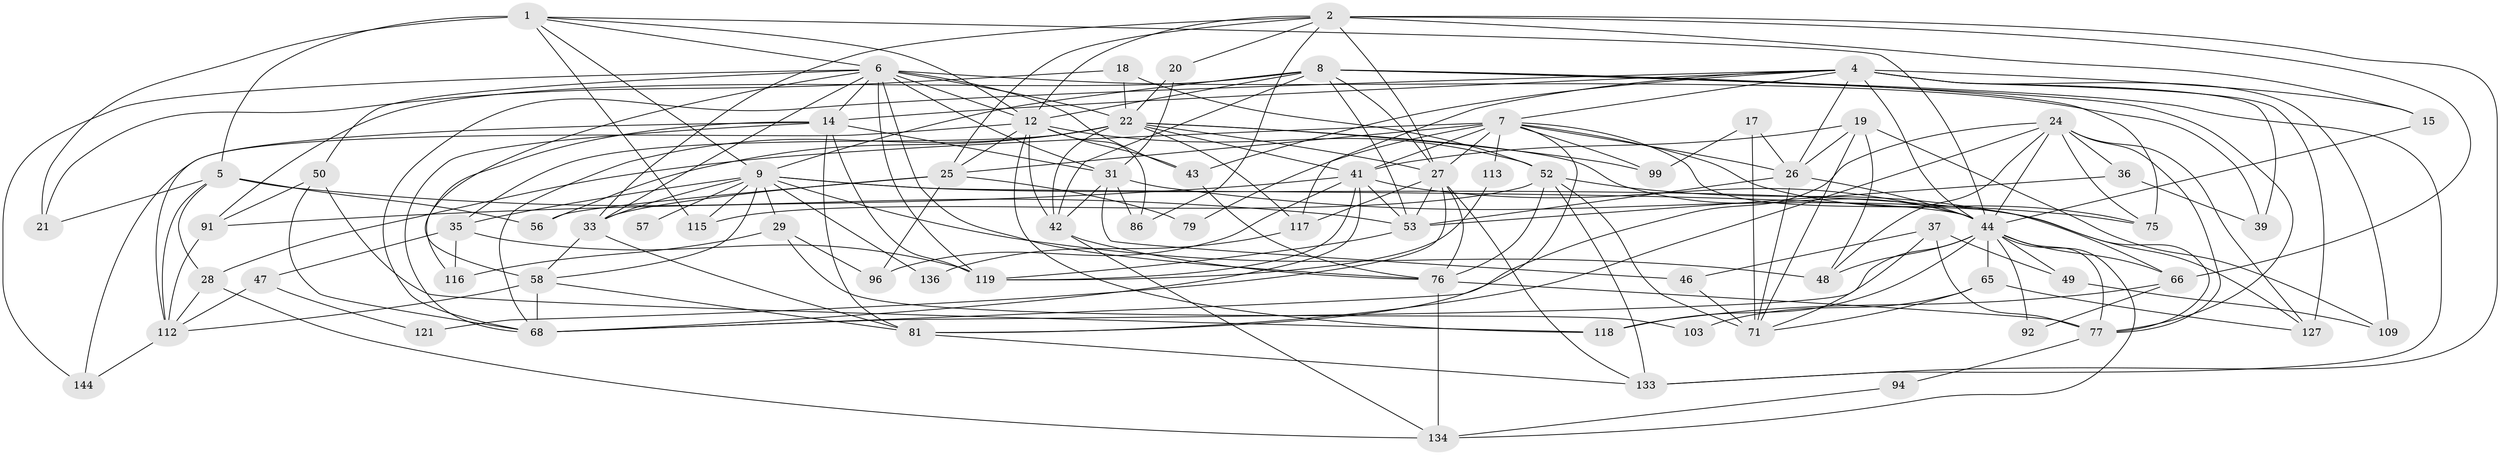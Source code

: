 // original degree distribution, {5: 0.19863013698630136, 2: 0.15753424657534246, 4: 0.273972602739726, 7: 0.0410958904109589, 3: 0.2328767123287671, 6: 0.0821917808219178, 9: 0.00684931506849315, 8: 0.00684931506849315}
// Generated by graph-tools (version 1.1) at 2025/14/03/09/25 04:14:57]
// undirected, 73 vertices, 198 edges
graph export_dot {
graph [start="1"]
  node [color=gray90,style=filled];
  1 [super="+93+3"];
  2 [super="+45+72"];
  4 [super="+13+124+74"];
  5 [super="+70"];
  6 [super="+126+73"];
  7 [super="+108"];
  8 [super="+11+10"];
  9 [super="+30+16"];
  12 [super="+23"];
  14 [super="+64"];
  15;
  17 [super="+40"];
  18;
  19 [super="+95"];
  20;
  21;
  22 [super="+141+114"];
  24 [super="+78+59+130"];
  25 [super="+34+90"];
  26;
  27 [super="+32"];
  28 [super="+120"];
  29;
  31 [super="+80+67"];
  33 [super="+106"];
  35 [super="+98+88+142"];
  36;
  37 [super="+89"];
  39;
  41 [super="+69"];
  42 [super="+60"];
  43 [super="+104"];
  44 [super="+87+55"];
  46;
  47;
  48;
  49;
  50 [super="+51"];
  52 [super="+62"];
  53 [super="+85"];
  56;
  57;
  58 [super="+97"];
  65;
  66 [super="+105"];
  68 [super="+132+138"];
  71;
  75 [super="+128"];
  76 [super="+82"];
  77;
  79;
  81;
  86;
  91;
  92 [super="+146"];
  94;
  96;
  99;
  103;
  109;
  112 [super="+140"];
  113;
  115;
  116;
  117;
  118;
  119 [super="+125"];
  121;
  127;
  133 [super="+143"];
  134;
  136;
  144;
  1 -- 21;
  1 -- 44;
  1 -- 115;
  1 -- 5 [weight=2];
  1 -- 12;
  1 -- 9;
  1 -- 6 [weight=2];
  2 -- 33;
  2 -- 86;
  2 -- 20;
  2 -- 15;
  2 -- 25;
  2 -- 66 [weight=2];
  2 -- 12;
  2 -- 133;
  2 -- 27;
  4 -- 127;
  4 -- 117;
  4 -- 7;
  4 -- 26;
  4 -- 109 [weight=2];
  4 -- 15;
  4 -- 14;
  4 -- 44;
  4 -- 68;
  4 -- 39;
  4 -- 43;
  5 -- 53 [weight=2];
  5 -- 21;
  5 -- 112;
  5 -- 56;
  5 -- 28;
  6 -- 14;
  6 -- 76;
  6 -- 12;
  6 -- 119 [weight=3];
  6 -- 58 [weight=2];
  6 -- 33;
  6 -- 50;
  6 -- 39;
  6 -- 43;
  6 -- 31;
  6 -- 144;
  6 -- 22;
  7 -- 81;
  7 -- 66;
  7 -- 99;
  7 -- 75;
  7 -- 79;
  7 -- 113;
  7 -- 25;
  7 -- 26;
  7 -- 41;
  7 -- 28;
  7 -- 27;
  8 -- 12;
  8 -- 53;
  8 -- 9 [weight=2];
  8 -- 42;
  8 -- 133;
  8 -- 91;
  8 -- 75;
  8 -- 77;
  8 -- 27;
  9 -- 35 [weight=2];
  9 -- 136;
  9 -- 48;
  9 -- 115;
  9 -- 57 [weight=2];
  9 -- 58;
  9 -- 29 [weight=2];
  9 -- 127;
  9 -- 44;
  9 -- 33;
  12 -- 42;
  12 -- 43;
  12 -- 144;
  12 -- 52;
  12 -- 118;
  12 -- 86;
  12 -- 25;
  14 -- 119;
  14 -- 112;
  14 -- 81;
  14 -- 116;
  14 -- 68;
  14 -- 31;
  15 -- 44;
  17 -- 71;
  17 -- 26;
  17 -- 99;
  18 -- 21;
  18 -- 22;
  18 -- 52;
  19 -- 109;
  19 -- 48;
  19 -- 71;
  19 -- 26;
  19 -- 41;
  20 -- 31;
  20 -- 22;
  22 -- 27 [weight=2];
  22 -- 35 [weight=2];
  22 -- 41;
  22 -- 117;
  22 -- 44;
  22 -- 99;
  22 -- 68;
  22 -- 42;
  22 -- 56;
  24 -- 68;
  24 -- 81;
  24 -- 36;
  24 -- 127;
  24 -- 77;
  24 -- 44;
  24 -- 48;
  24 -- 75;
  25 -- 96;
  25 -- 79;
  25 -- 56;
  25 -- 33;
  26 -- 44;
  26 -- 53;
  26 -- 71;
  27 -- 53;
  27 -- 133;
  27 -- 76;
  27 -- 117;
  27 -- 121;
  28 -- 134;
  28 -- 112;
  29 -- 96;
  29 -- 103;
  29 -- 116;
  31 -- 46;
  31 -- 42;
  31 -- 86;
  31 -- 75;
  33 -- 58;
  33 -- 81;
  35 -- 116;
  35 -- 119 [weight=2];
  35 -- 47;
  36 -- 39;
  36 -- 53;
  37 -- 49;
  37 -- 71;
  37 -- 77;
  37 -- 46;
  41 -- 53;
  41 -- 96;
  41 -- 68;
  41 -- 91;
  41 -- 119;
  41 -- 44;
  42 -- 134;
  42 -- 76;
  43 -- 76;
  44 -- 134;
  44 -- 66;
  44 -- 68;
  44 -- 77;
  44 -- 49 [weight=2];
  44 -- 48;
  44 -- 65;
  44 -- 118;
  44 -- 92 [weight=2];
  46 -- 71;
  47 -- 112;
  47 -- 121;
  49 -- 109;
  50 -- 118;
  50 -- 91;
  50 -- 68;
  52 -- 115;
  52 -- 133;
  52 -- 71;
  52 -- 76;
  52 -- 77;
  53 -- 119;
  58 -- 68 [weight=2];
  58 -- 112;
  58 -- 81;
  65 -- 71;
  65 -- 103;
  65 -- 127;
  66 -- 92;
  66 -- 118;
  76 -- 134;
  76 -- 77;
  77 -- 94;
  81 -- 133;
  91 -- 112;
  94 -- 134;
  112 -- 144;
  113 -- 119;
  117 -- 136;
}
